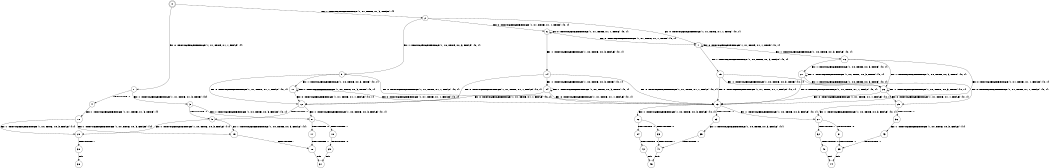 digraph BCG {
size = "7, 10.5";
center = TRUE;
node [shape = circle];
0 [peripheries = 2];
0 -> 1 [label = "EX !0 !ATOMIC_EXCH_BRANCH (1, +1, TRUE, +1, 1, FALSE) !{}"];
0 -> 2 [label = "EX !1 !ATOMIC_EXCH_BRANCH (1, +1, TRUE, +1, 3, FALSE) !{}"];
1 -> 3 [label = "EX !1 !ATOMIC_EXCH_BRANCH (1, +1, TRUE, +1, 3, TRUE) !{0}"];
1 -> 4 [label = "TERMINATE !0"];
2 -> 5 [label = "EX !1 !ATOMIC_EXCH_BRANCH (1, +0, TRUE, +0, 3, FALSE) !{0, 1}"];
2 -> 6 [label = "EX !0 !ATOMIC_EXCH_BRANCH (1, +1, TRUE, +1, 1, TRUE) !{0, 1}"];
2 -> 7 [label = "EX !0 !ATOMIC_EXCH_BRANCH (1, +1, TRUE, +1, 1, TRUE) !{0, 1}"];
3 -> 8 [label = "EX !1 !ATOMIC_EXCH_BRANCH (1, +0, TRUE, +0, 3, FALSE) !{0, 1}"];
3 -> 9 [label = "TERMINATE !0"];
4 -> 10 [label = "EX !1 !ATOMIC_EXCH_BRANCH (1, +1, TRUE, +1, 3, TRUE) !{}"];
5 -> 11 [label = "EX !1 !ATOMIC_EXCH_BRANCH (1, +0, TRUE, +0, 3, TRUE) !{0, 1}"];
5 -> 12 [label = "EX !0 !ATOMIC_EXCH_BRANCH (1, +1, TRUE, +1, 1, FALSE) !{0, 1}"];
5 -> 13 [label = "EX !0 !ATOMIC_EXCH_BRANCH (1, +1, TRUE, +1, 1, FALSE) !{0, 1}"];
6 -> 6 [label = "EX !0 !ATOMIC_EXCH_BRANCH (1, +1, TRUE, +1, 1, TRUE) !{0, 1}"];
6 -> 14 [label = "EX !1 !ATOMIC_EXCH_BRANCH (1, +0, TRUE, +0, 3, FALSE) !{0, 1}"];
6 -> 7 [label = "EX !0 !ATOMIC_EXCH_BRANCH (1, +1, TRUE, +1, 1, TRUE) !{0, 1}"];
7 -> 15 [label = "EX !1 !ATOMIC_EXCH_BRANCH (1, +0, TRUE, +0, 3, FALSE) !{0, 1}"];
7 -> 7 [label = "EX !0 !ATOMIC_EXCH_BRANCH (1, +1, TRUE, +1, 1, TRUE) !{0, 1}"];
7 -> 16 [label = "EX !1 !ATOMIC_EXCH_BRANCH (1, +0, TRUE, +0, 3, FALSE) !{0, 1}"];
8 -> 17 [label = "TERMINATE !0"];
8 -> 18 [label = "TERMINATE !1"];
9 -> 19 [label = "EX !1 !ATOMIC_EXCH_BRANCH (1, +0, TRUE, +0, 3, FALSE) !{1}"];
9 -> 20 [label = "EX !1 !ATOMIC_EXCH_BRANCH (1, +0, TRUE, +0, 3, FALSE) !{1}"];
10 -> 19 [label = "EX !1 !ATOMIC_EXCH_BRANCH (1, +0, TRUE, +0, 3, FALSE) !{1}"];
10 -> 20 [label = "EX !1 !ATOMIC_EXCH_BRANCH (1, +0, TRUE, +0, 3, FALSE) !{1}"];
11 -> 11 [label = "EX !1 !ATOMIC_EXCH_BRANCH (1, +0, TRUE, +0, 3, TRUE) !{0, 1}"];
11 -> 12 [label = "EX !0 !ATOMIC_EXCH_BRANCH (1, +1, TRUE, +1, 1, FALSE) !{0, 1}"];
11 -> 13 [label = "EX !0 !ATOMIC_EXCH_BRANCH (1, +1, TRUE, +1, 1, FALSE) !{0, 1}"];
12 -> 8 [label = "EX !1 !ATOMIC_EXCH_BRANCH (1, +0, TRUE, +0, 3, FALSE) !{0, 1}"];
12 -> 9 [label = "TERMINATE !0"];
13 -> 21 [label = "EX !1 !ATOMIC_EXCH_BRANCH (1, +0, TRUE, +0, 3, FALSE) !{0, 1}"];
13 -> 22 [label = "EX !1 !ATOMIC_EXCH_BRANCH (1, +0, TRUE, +0, 3, FALSE) !{0, 1}"];
13 -> 23 [label = "TERMINATE !0"];
14 -> 12 [label = "EX !0 !ATOMIC_EXCH_BRANCH (1, +1, TRUE, +1, 1, FALSE) !{0, 1}"];
14 -> 24 [label = "EX !1 !ATOMIC_EXCH_BRANCH (1, +0, TRUE, +0, 3, TRUE) !{0, 1}"];
14 -> 13 [label = "EX !0 !ATOMIC_EXCH_BRANCH (1, +1, TRUE, +1, 1, FALSE) !{0, 1}"];
15 -> 25 [label = "EX !0 !ATOMIC_EXCH_BRANCH (1, +1, TRUE, +1, 1, FALSE) !{0, 1}"];
15 -> 26 [label = "EX !1 !ATOMIC_EXCH_BRANCH (1, +0, TRUE, +0, 3, TRUE) !{0, 1}"];
15 -> 13 [label = "EX !0 !ATOMIC_EXCH_BRANCH (1, +1, TRUE, +1, 1, FALSE) !{0, 1}"];
16 -> 26 [label = "EX !1 !ATOMIC_EXCH_BRANCH (1, +0, TRUE, +0, 3, TRUE) !{0, 1}"];
16 -> 13 [label = "EX !0 !ATOMIC_EXCH_BRANCH (1, +1, TRUE, +1, 1, FALSE) !{0, 1}"];
16 -> 27 [label = "EX !1 !ATOMIC_EXCH_BRANCH (1, +0, TRUE, +0, 3, TRUE) !{0, 1}"];
17 -> 28 [label = "TERMINATE !1"];
18 -> 29 [label = "TERMINATE !0"];
19 -> 28 [label = "TERMINATE !1"];
20 -> 30 [label = "TERMINATE !1"];
21 -> 31 [label = "TERMINATE !0"];
21 -> 32 [label = "TERMINATE !1"];
22 -> 33 [label = "TERMINATE !0"];
22 -> 34 [label = "TERMINATE !1"];
23 -> 35 [label = "EX !1 !ATOMIC_EXCH_BRANCH (1, +0, TRUE, +0, 3, FALSE) !{1}"];
24 -> 12 [label = "EX !0 !ATOMIC_EXCH_BRANCH (1, +1, TRUE, +1, 1, FALSE) !{0, 1}"];
24 -> 24 [label = "EX !1 !ATOMIC_EXCH_BRANCH (1, +0, TRUE, +0, 3, TRUE) !{0, 1}"];
24 -> 13 [label = "EX !0 !ATOMIC_EXCH_BRANCH (1, +1, TRUE, +1, 1, FALSE) !{0, 1}"];
25 -> 21 [label = "EX !1 !ATOMIC_EXCH_BRANCH (1, +0, TRUE, +0, 3, FALSE) !{0, 1}"];
25 -> 36 [label = "TERMINATE !0"];
26 -> 25 [label = "EX !0 !ATOMIC_EXCH_BRANCH (1, +1, TRUE, +1, 1, FALSE) !{0, 1}"];
26 -> 26 [label = "EX !1 !ATOMIC_EXCH_BRANCH (1, +0, TRUE, +0, 3, TRUE) !{0, 1}"];
26 -> 13 [label = "EX !0 !ATOMIC_EXCH_BRANCH (1, +1, TRUE, +1, 1, FALSE) !{0, 1}"];
27 -> 26 [label = "EX !1 !ATOMIC_EXCH_BRANCH (1, +0, TRUE, +0, 3, TRUE) !{0, 1}"];
27 -> 13 [label = "EX !0 !ATOMIC_EXCH_BRANCH (1, +1, TRUE, +1, 1, FALSE) !{0, 1}"];
27 -> 27 [label = "EX !1 !ATOMIC_EXCH_BRANCH (1, +0, TRUE, +0, 3, TRUE) !{0, 1}"];
28 -> 37 [label = "exit"];
29 -> 37 [label = "exit"];
30 -> 38 [label = "exit"];
31 -> 39 [label = "TERMINATE !1"];
32 -> 40 [label = "TERMINATE !0"];
33 -> 41 [label = "TERMINATE !1"];
34 -> 42 [label = "TERMINATE !0"];
35 -> 41 [label = "TERMINATE !1"];
36 -> 43 [label = "EX !1 !ATOMIC_EXCH_BRANCH (1, +0, TRUE, +0, 3, FALSE) !{1}"];
39 -> 44 [label = "exit"];
40 -> 44 [label = "exit"];
41 -> 45 [label = "exit"];
42 -> 45 [label = "exit"];
43 -> 39 [label = "TERMINATE !1"];
}
